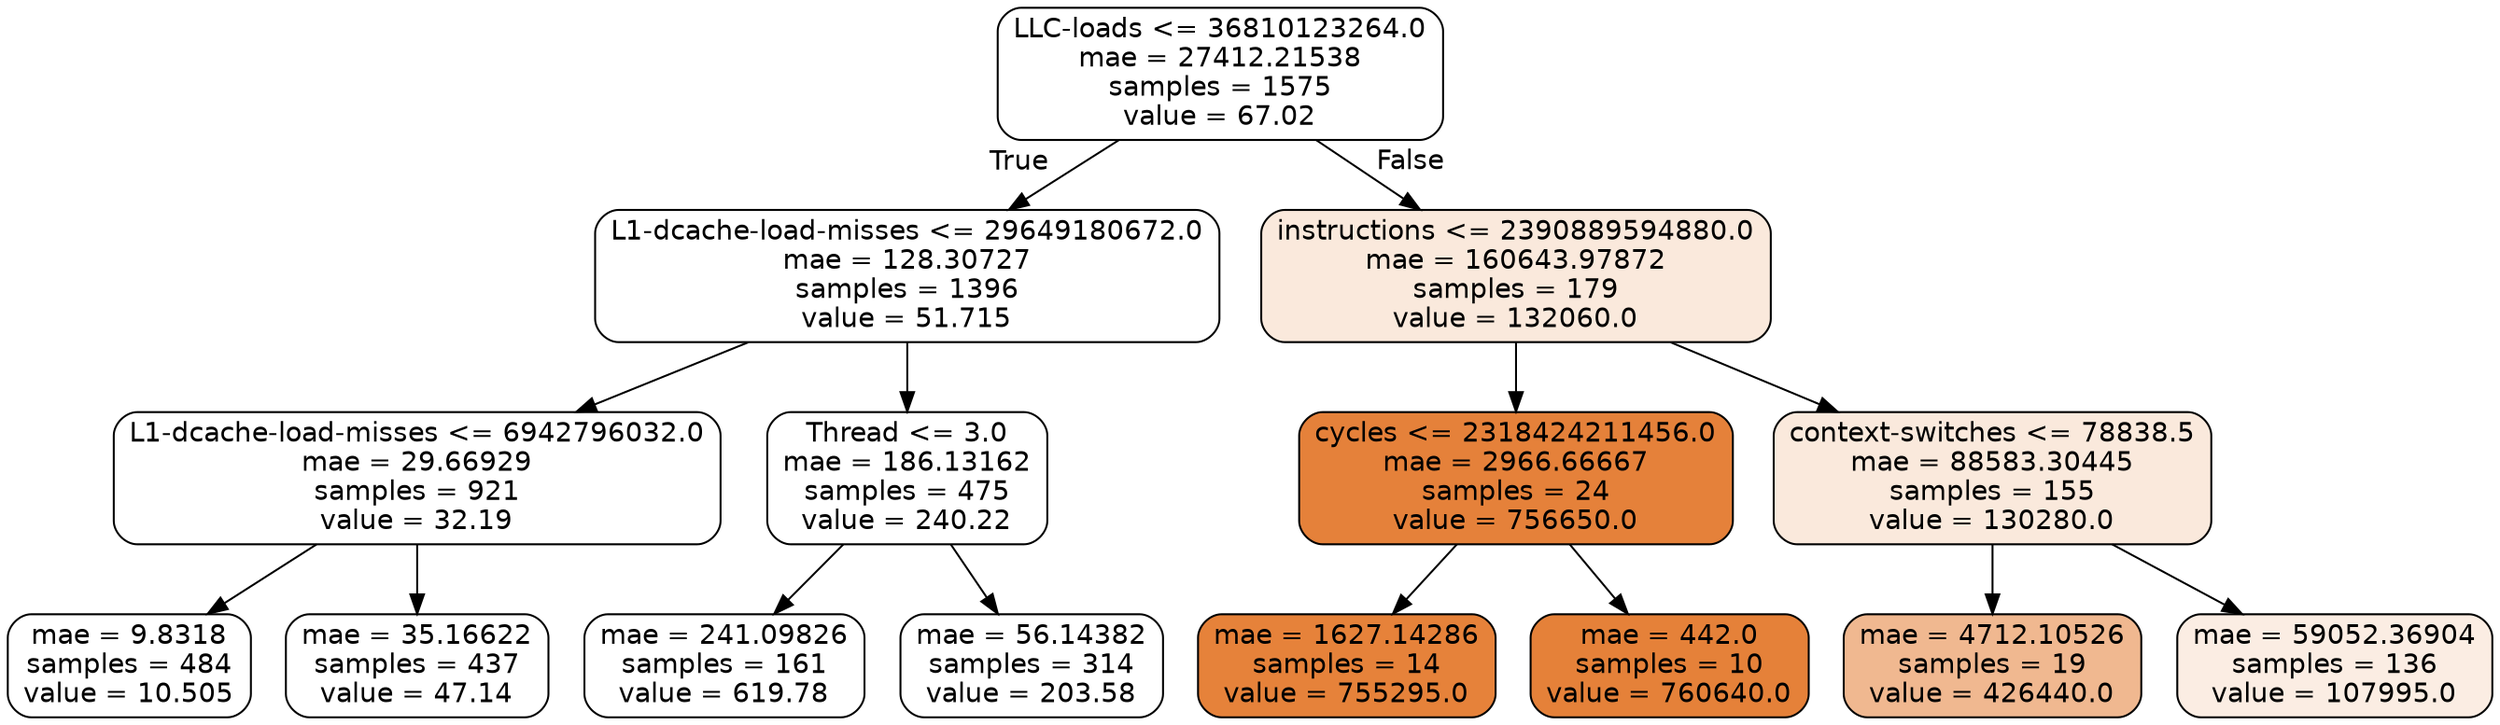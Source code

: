 digraph Tree {
node [shape=box, style="filled, rounded", color="black", fontname=helvetica] ;
edge [fontname=helvetica] ;
0 [label="LLC-loads <= 36810123264.0\nmae = 27412.21538\nsamples = 1575\nvalue = 67.02", fillcolor="#e5813900"] ;
1 [label="L1-dcache-load-misses <= 29649180672.0\nmae = 128.30727\nsamples = 1396\nvalue = 51.715", fillcolor="#e5813900"] ;
0 -> 1 [labeldistance=2.5, labelangle=45, headlabel="True"] ;
2 [label="L1-dcache-load-misses <= 6942796032.0\nmae = 29.66929\nsamples = 921\nvalue = 32.19", fillcolor="#e5813900"] ;
1 -> 2 ;
3 [label="mae = 9.8318\nsamples = 484\nvalue = 10.505", fillcolor="#e5813900"] ;
2 -> 3 ;
4 [label="mae = 35.16622\nsamples = 437\nvalue = 47.14", fillcolor="#e5813900"] ;
2 -> 4 ;
5 [label="Thread <= 3.0\nmae = 186.13162\nsamples = 475\nvalue = 240.22", fillcolor="#e5813900"] ;
1 -> 5 ;
6 [label="mae = 241.09826\nsamples = 161\nvalue = 619.78", fillcolor="#e5813900"] ;
5 -> 6 ;
7 [label="mae = 56.14382\nsamples = 314\nvalue = 203.58", fillcolor="#e5813900"] ;
5 -> 7 ;
8 [label="instructions <= 2390889594880.0\nmae = 160643.97872\nsamples = 179\nvalue = 132060.0", fillcolor="#e581392c"] ;
0 -> 8 [labeldistance=2.5, labelangle=-45, headlabel="False"] ;
9 [label="cycles <= 2318424211456.0\nmae = 2966.66667\nsamples = 24\nvalue = 756650.0", fillcolor="#e58139fe"] ;
8 -> 9 ;
10 [label="mae = 1627.14286\nsamples = 14\nvalue = 755295.0", fillcolor="#e58139fd"] ;
9 -> 10 ;
11 [label="mae = 442.0\nsamples = 10\nvalue = 760640.0", fillcolor="#e58139ff"] ;
9 -> 11 ;
12 [label="context-switches <= 78838.5\nmae = 88583.30445\nsamples = 155\nvalue = 130280.0", fillcolor="#e581392c"] ;
8 -> 12 ;
13 [label="mae = 4712.10526\nsamples = 19\nvalue = 426440.0", fillcolor="#e581398f"] ;
12 -> 13 ;
14 [label="mae = 59052.36904\nsamples = 136\nvalue = 107995.0", fillcolor="#e5813924"] ;
12 -> 14 ;
}